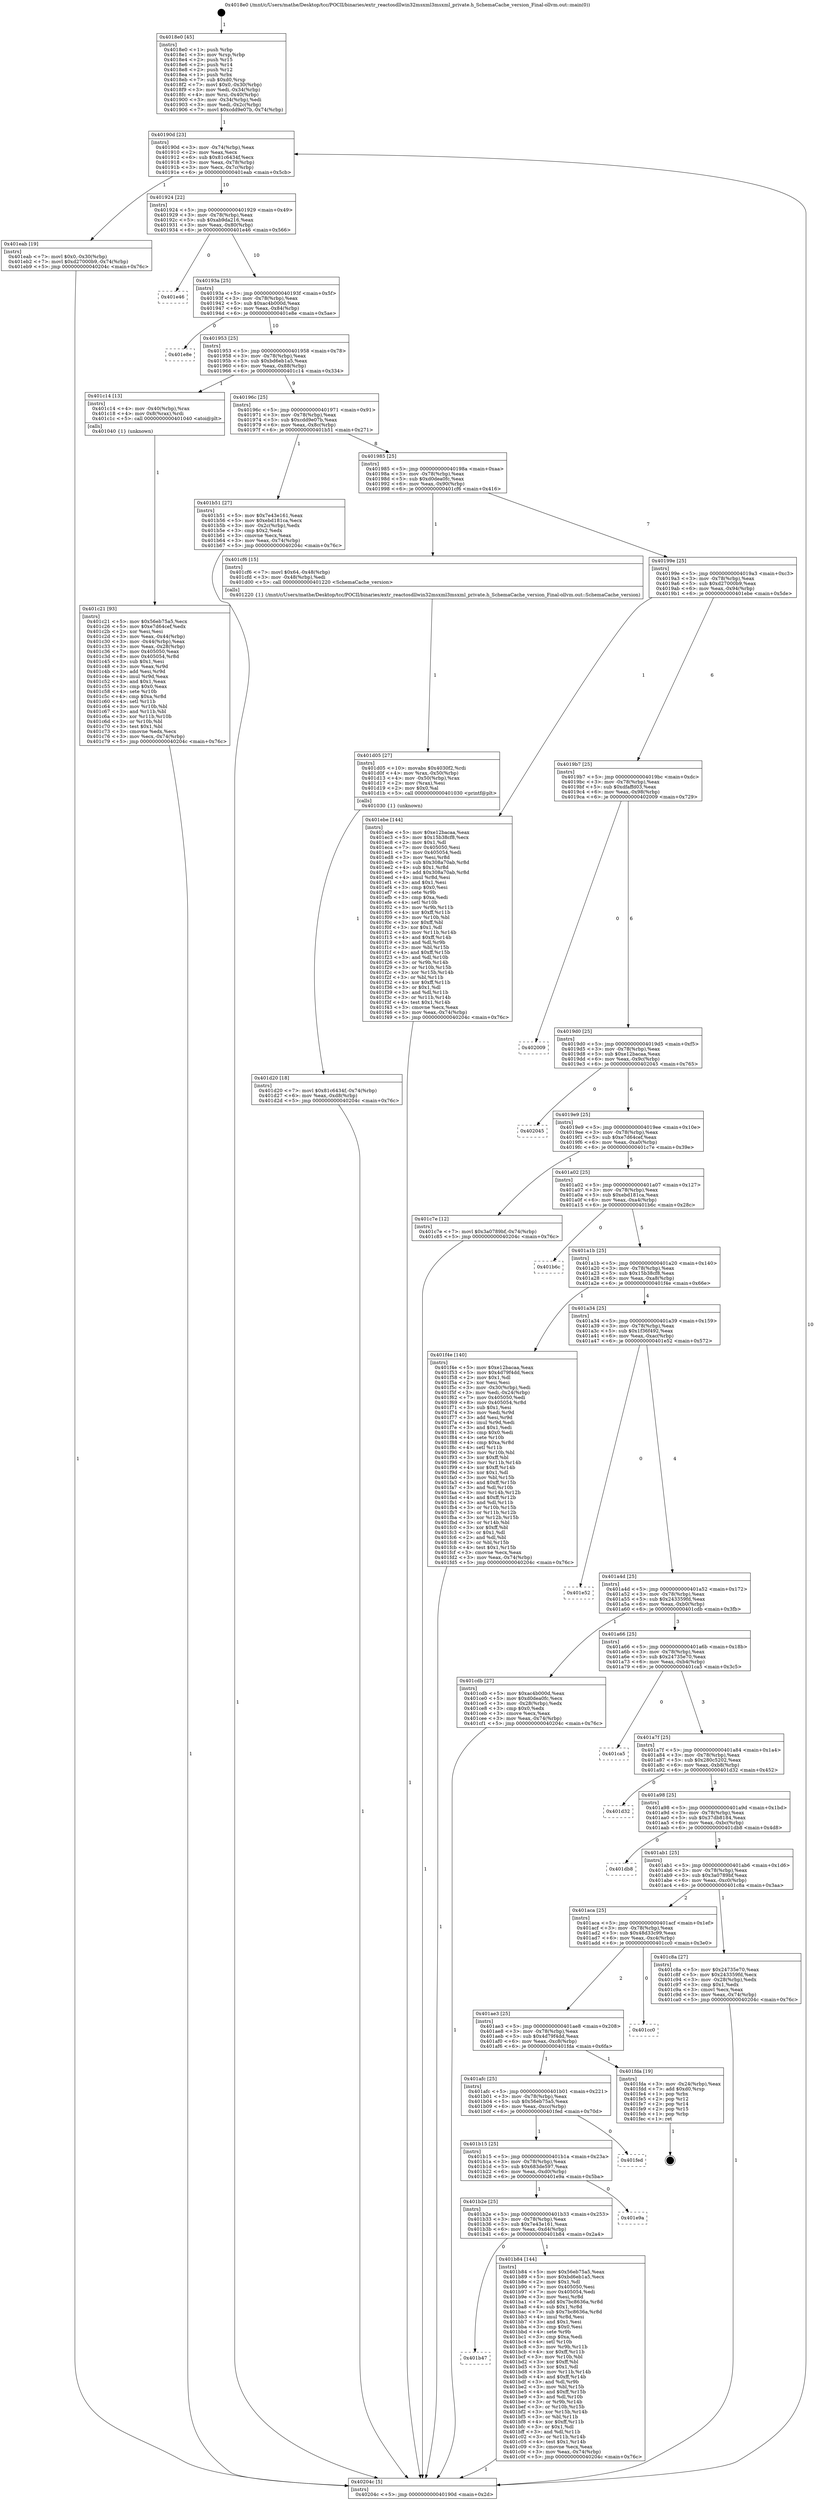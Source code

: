 digraph "0x4018e0" {
  label = "0x4018e0 (/mnt/c/Users/mathe/Desktop/tcc/POCII/binaries/extr_reactosdllwin32msxml3msxml_private.h_SchemaCache_version_Final-ollvm.out::main(0))"
  labelloc = "t"
  node[shape=record]

  Entry [label="",width=0.3,height=0.3,shape=circle,fillcolor=black,style=filled]
  "0x40190d" [label="{
     0x40190d [23]\l
     | [instrs]\l
     &nbsp;&nbsp;0x40190d \<+3\>: mov -0x74(%rbp),%eax\l
     &nbsp;&nbsp;0x401910 \<+2\>: mov %eax,%ecx\l
     &nbsp;&nbsp;0x401912 \<+6\>: sub $0x81c6434f,%ecx\l
     &nbsp;&nbsp;0x401918 \<+3\>: mov %eax,-0x78(%rbp)\l
     &nbsp;&nbsp;0x40191b \<+3\>: mov %ecx,-0x7c(%rbp)\l
     &nbsp;&nbsp;0x40191e \<+6\>: je 0000000000401eab \<main+0x5cb\>\l
  }"]
  "0x401eab" [label="{
     0x401eab [19]\l
     | [instrs]\l
     &nbsp;&nbsp;0x401eab \<+7\>: movl $0x0,-0x30(%rbp)\l
     &nbsp;&nbsp;0x401eb2 \<+7\>: movl $0xd27000b9,-0x74(%rbp)\l
     &nbsp;&nbsp;0x401eb9 \<+5\>: jmp 000000000040204c \<main+0x76c\>\l
  }"]
  "0x401924" [label="{
     0x401924 [22]\l
     | [instrs]\l
     &nbsp;&nbsp;0x401924 \<+5\>: jmp 0000000000401929 \<main+0x49\>\l
     &nbsp;&nbsp;0x401929 \<+3\>: mov -0x78(%rbp),%eax\l
     &nbsp;&nbsp;0x40192c \<+5\>: sub $0xab9da216,%eax\l
     &nbsp;&nbsp;0x401931 \<+3\>: mov %eax,-0x80(%rbp)\l
     &nbsp;&nbsp;0x401934 \<+6\>: je 0000000000401e46 \<main+0x566\>\l
  }"]
  Exit [label="",width=0.3,height=0.3,shape=circle,fillcolor=black,style=filled,peripheries=2]
  "0x401e46" [label="{
     0x401e46\l
  }", style=dashed]
  "0x40193a" [label="{
     0x40193a [25]\l
     | [instrs]\l
     &nbsp;&nbsp;0x40193a \<+5\>: jmp 000000000040193f \<main+0x5f\>\l
     &nbsp;&nbsp;0x40193f \<+3\>: mov -0x78(%rbp),%eax\l
     &nbsp;&nbsp;0x401942 \<+5\>: sub $0xac4b000d,%eax\l
     &nbsp;&nbsp;0x401947 \<+6\>: mov %eax,-0x84(%rbp)\l
     &nbsp;&nbsp;0x40194d \<+6\>: je 0000000000401e8e \<main+0x5ae\>\l
  }"]
  "0x401d20" [label="{
     0x401d20 [18]\l
     | [instrs]\l
     &nbsp;&nbsp;0x401d20 \<+7\>: movl $0x81c6434f,-0x74(%rbp)\l
     &nbsp;&nbsp;0x401d27 \<+6\>: mov %eax,-0xd8(%rbp)\l
     &nbsp;&nbsp;0x401d2d \<+5\>: jmp 000000000040204c \<main+0x76c\>\l
  }"]
  "0x401e8e" [label="{
     0x401e8e\l
  }", style=dashed]
  "0x401953" [label="{
     0x401953 [25]\l
     | [instrs]\l
     &nbsp;&nbsp;0x401953 \<+5\>: jmp 0000000000401958 \<main+0x78\>\l
     &nbsp;&nbsp;0x401958 \<+3\>: mov -0x78(%rbp),%eax\l
     &nbsp;&nbsp;0x40195b \<+5\>: sub $0xbd6eb1a5,%eax\l
     &nbsp;&nbsp;0x401960 \<+6\>: mov %eax,-0x88(%rbp)\l
     &nbsp;&nbsp;0x401966 \<+6\>: je 0000000000401c14 \<main+0x334\>\l
  }"]
  "0x401d05" [label="{
     0x401d05 [27]\l
     | [instrs]\l
     &nbsp;&nbsp;0x401d05 \<+10\>: movabs $0x4030f2,%rdi\l
     &nbsp;&nbsp;0x401d0f \<+4\>: mov %rax,-0x50(%rbp)\l
     &nbsp;&nbsp;0x401d13 \<+4\>: mov -0x50(%rbp),%rax\l
     &nbsp;&nbsp;0x401d17 \<+2\>: mov (%rax),%esi\l
     &nbsp;&nbsp;0x401d19 \<+2\>: mov $0x0,%al\l
     &nbsp;&nbsp;0x401d1b \<+5\>: call 0000000000401030 \<printf@plt\>\l
     | [calls]\l
     &nbsp;&nbsp;0x401030 \{1\} (unknown)\l
  }"]
  "0x401c14" [label="{
     0x401c14 [13]\l
     | [instrs]\l
     &nbsp;&nbsp;0x401c14 \<+4\>: mov -0x40(%rbp),%rax\l
     &nbsp;&nbsp;0x401c18 \<+4\>: mov 0x8(%rax),%rdi\l
     &nbsp;&nbsp;0x401c1c \<+5\>: call 0000000000401040 \<atoi@plt\>\l
     | [calls]\l
     &nbsp;&nbsp;0x401040 \{1\} (unknown)\l
  }"]
  "0x40196c" [label="{
     0x40196c [25]\l
     | [instrs]\l
     &nbsp;&nbsp;0x40196c \<+5\>: jmp 0000000000401971 \<main+0x91\>\l
     &nbsp;&nbsp;0x401971 \<+3\>: mov -0x78(%rbp),%eax\l
     &nbsp;&nbsp;0x401974 \<+5\>: sub $0xcdd9e07b,%eax\l
     &nbsp;&nbsp;0x401979 \<+6\>: mov %eax,-0x8c(%rbp)\l
     &nbsp;&nbsp;0x40197f \<+6\>: je 0000000000401b51 \<main+0x271\>\l
  }"]
  "0x401c21" [label="{
     0x401c21 [93]\l
     | [instrs]\l
     &nbsp;&nbsp;0x401c21 \<+5\>: mov $0x56eb75a5,%ecx\l
     &nbsp;&nbsp;0x401c26 \<+5\>: mov $0xe7d64cef,%edx\l
     &nbsp;&nbsp;0x401c2b \<+2\>: xor %esi,%esi\l
     &nbsp;&nbsp;0x401c2d \<+3\>: mov %eax,-0x44(%rbp)\l
     &nbsp;&nbsp;0x401c30 \<+3\>: mov -0x44(%rbp),%eax\l
     &nbsp;&nbsp;0x401c33 \<+3\>: mov %eax,-0x28(%rbp)\l
     &nbsp;&nbsp;0x401c36 \<+7\>: mov 0x405050,%eax\l
     &nbsp;&nbsp;0x401c3d \<+8\>: mov 0x405054,%r8d\l
     &nbsp;&nbsp;0x401c45 \<+3\>: sub $0x1,%esi\l
     &nbsp;&nbsp;0x401c48 \<+3\>: mov %eax,%r9d\l
     &nbsp;&nbsp;0x401c4b \<+3\>: add %esi,%r9d\l
     &nbsp;&nbsp;0x401c4e \<+4\>: imul %r9d,%eax\l
     &nbsp;&nbsp;0x401c52 \<+3\>: and $0x1,%eax\l
     &nbsp;&nbsp;0x401c55 \<+3\>: cmp $0x0,%eax\l
     &nbsp;&nbsp;0x401c58 \<+4\>: sete %r10b\l
     &nbsp;&nbsp;0x401c5c \<+4\>: cmp $0xa,%r8d\l
     &nbsp;&nbsp;0x401c60 \<+4\>: setl %r11b\l
     &nbsp;&nbsp;0x401c64 \<+3\>: mov %r10b,%bl\l
     &nbsp;&nbsp;0x401c67 \<+3\>: and %r11b,%bl\l
     &nbsp;&nbsp;0x401c6a \<+3\>: xor %r11b,%r10b\l
     &nbsp;&nbsp;0x401c6d \<+3\>: or %r10b,%bl\l
     &nbsp;&nbsp;0x401c70 \<+3\>: test $0x1,%bl\l
     &nbsp;&nbsp;0x401c73 \<+3\>: cmovne %edx,%ecx\l
     &nbsp;&nbsp;0x401c76 \<+3\>: mov %ecx,-0x74(%rbp)\l
     &nbsp;&nbsp;0x401c79 \<+5\>: jmp 000000000040204c \<main+0x76c\>\l
  }"]
  "0x401b51" [label="{
     0x401b51 [27]\l
     | [instrs]\l
     &nbsp;&nbsp;0x401b51 \<+5\>: mov $0x7e43e161,%eax\l
     &nbsp;&nbsp;0x401b56 \<+5\>: mov $0xebd181ca,%ecx\l
     &nbsp;&nbsp;0x401b5b \<+3\>: mov -0x2c(%rbp),%edx\l
     &nbsp;&nbsp;0x401b5e \<+3\>: cmp $0x2,%edx\l
     &nbsp;&nbsp;0x401b61 \<+3\>: cmovne %ecx,%eax\l
     &nbsp;&nbsp;0x401b64 \<+3\>: mov %eax,-0x74(%rbp)\l
     &nbsp;&nbsp;0x401b67 \<+5\>: jmp 000000000040204c \<main+0x76c\>\l
  }"]
  "0x401985" [label="{
     0x401985 [25]\l
     | [instrs]\l
     &nbsp;&nbsp;0x401985 \<+5\>: jmp 000000000040198a \<main+0xaa\>\l
     &nbsp;&nbsp;0x40198a \<+3\>: mov -0x78(%rbp),%eax\l
     &nbsp;&nbsp;0x40198d \<+5\>: sub $0xd0dea0fc,%eax\l
     &nbsp;&nbsp;0x401992 \<+6\>: mov %eax,-0x90(%rbp)\l
     &nbsp;&nbsp;0x401998 \<+6\>: je 0000000000401cf6 \<main+0x416\>\l
  }"]
  "0x40204c" [label="{
     0x40204c [5]\l
     | [instrs]\l
     &nbsp;&nbsp;0x40204c \<+5\>: jmp 000000000040190d \<main+0x2d\>\l
  }"]
  "0x4018e0" [label="{
     0x4018e0 [45]\l
     | [instrs]\l
     &nbsp;&nbsp;0x4018e0 \<+1\>: push %rbp\l
     &nbsp;&nbsp;0x4018e1 \<+3\>: mov %rsp,%rbp\l
     &nbsp;&nbsp;0x4018e4 \<+2\>: push %r15\l
     &nbsp;&nbsp;0x4018e6 \<+2\>: push %r14\l
     &nbsp;&nbsp;0x4018e8 \<+2\>: push %r12\l
     &nbsp;&nbsp;0x4018ea \<+1\>: push %rbx\l
     &nbsp;&nbsp;0x4018eb \<+7\>: sub $0xd0,%rsp\l
     &nbsp;&nbsp;0x4018f2 \<+7\>: movl $0x0,-0x30(%rbp)\l
     &nbsp;&nbsp;0x4018f9 \<+3\>: mov %edi,-0x34(%rbp)\l
     &nbsp;&nbsp;0x4018fc \<+4\>: mov %rsi,-0x40(%rbp)\l
     &nbsp;&nbsp;0x401900 \<+3\>: mov -0x34(%rbp),%edi\l
     &nbsp;&nbsp;0x401903 \<+3\>: mov %edi,-0x2c(%rbp)\l
     &nbsp;&nbsp;0x401906 \<+7\>: movl $0xcdd9e07b,-0x74(%rbp)\l
  }"]
  "0x401b47" [label="{
     0x401b47\l
  }", style=dashed]
  "0x401cf6" [label="{
     0x401cf6 [15]\l
     | [instrs]\l
     &nbsp;&nbsp;0x401cf6 \<+7\>: movl $0x64,-0x48(%rbp)\l
     &nbsp;&nbsp;0x401cfd \<+3\>: mov -0x48(%rbp),%edi\l
     &nbsp;&nbsp;0x401d00 \<+5\>: call 0000000000401220 \<SchemaCache_version\>\l
     | [calls]\l
     &nbsp;&nbsp;0x401220 \{1\} (/mnt/c/Users/mathe/Desktop/tcc/POCII/binaries/extr_reactosdllwin32msxml3msxml_private.h_SchemaCache_version_Final-ollvm.out::SchemaCache_version)\l
  }"]
  "0x40199e" [label="{
     0x40199e [25]\l
     | [instrs]\l
     &nbsp;&nbsp;0x40199e \<+5\>: jmp 00000000004019a3 \<main+0xc3\>\l
     &nbsp;&nbsp;0x4019a3 \<+3\>: mov -0x78(%rbp),%eax\l
     &nbsp;&nbsp;0x4019a6 \<+5\>: sub $0xd27000b9,%eax\l
     &nbsp;&nbsp;0x4019ab \<+6\>: mov %eax,-0x94(%rbp)\l
     &nbsp;&nbsp;0x4019b1 \<+6\>: je 0000000000401ebe \<main+0x5de\>\l
  }"]
  "0x401b84" [label="{
     0x401b84 [144]\l
     | [instrs]\l
     &nbsp;&nbsp;0x401b84 \<+5\>: mov $0x56eb75a5,%eax\l
     &nbsp;&nbsp;0x401b89 \<+5\>: mov $0xbd6eb1a5,%ecx\l
     &nbsp;&nbsp;0x401b8e \<+2\>: mov $0x1,%dl\l
     &nbsp;&nbsp;0x401b90 \<+7\>: mov 0x405050,%esi\l
     &nbsp;&nbsp;0x401b97 \<+7\>: mov 0x405054,%edi\l
     &nbsp;&nbsp;0x401b9e \<+3\>: mov %esi,%r8d\l
     &nbsp;&nbsp;0x401ba1 \<+7\>: add $0x7bc8636a,%r8d\l
     &nbsp;&nbsp;0x401ba8 \<+4\>: sub $0x1,%r8d\l
     &nbsp;&nbsp;0x401bac \<+7\>: sub $0x7bc8636a,%r8d\l
     &nbsp;&nbsp;0x401bb3 \<+4\>: imul %r8d,%esi\l
     &nbsp;&nbsp;0x401bb7 \<+3\>: and $0x1,%esi\l
     &nbsp;&nbsp;0x401bba \<+3\>: cmp $0x0,%esi\l
     &nbsp;&nbsp;0x401bbd \<+4\>: sete %r9b\l
     &nbsp;&nbsp;0x401bc1 \<+3\>: cmp $0xa,%edi\l
     &nbsp;&nbsp;0x401bc4 \<+4\>: setl %r10b\l
     &nbsp;&nbsp;0x401bc8 \<+3\>: mov %r9b,%r11b\l
     &nbsp;&nbsp;0x401bcb \<+4\>: xor $0xff,%r11b\l
     &nbsp;&nbsp;0x401bcf \<+3\>: mov %r10b,%bl\l
     &nbsp;&nbsp;0x401bd2 \<+3\>: xor $0xff,%bl\l
     &nbsp;&nbsp;0x401bd5 \<+3\>: xor $0x1,%dl\l
     &nbsp;&nbsp;0x401bd8 \<+3\>: mov %r11b,%r14b\l
     &nbsp;&nbsp;0x401bdb \<+4\>: and $0xff,%r14b\l
     &nbsp;&nbsp;0x401bdf \<+3\>: and %dl,%r9b\l
     &nbsp;&nbsp;0x401be2 \<+3\>: mov %bl,%r15b\l
     &nbsp;&nbsp;0x401be5 \<+4\>: and $0xff,%r15b\l
     &nbsp;&nbsp;0x401be9 \<+3\>: and %dl,%r10b\l
     &nbsp;&nbsp;0x401bec \<+3\>: or %r9b,%r14b\l
     &nbsp;&nbsp;0x401bef \<+3\>: or %r10b,%r15b\l
     &nbsp;&nbsp;0x401bf2 \<+3\>: xor %r15b,%r14b\l
     &nbsp;&nbsp;0x401bf5 \<+3\>: or %bl,%r11b\l
     &nbsp;&nbsp;0x401bf8 \<+4\>: xor $0xff,%r11b\l
     &nbsp;&nbsp;0x401bfc \<+3\>: or $0x1,%dl\l
     &nbsp;&nbsp;0x401bff \<+3\>: and %dl,%r11b\l
     &nbsp;&nbsp;0x401c02 \<+3\>: or %r11b,%r14b\l
     &nbsp;&nbsp;0x401c05 \<+4\>: test $0x1,%r14b\l
     &nbsp;&nbsp;0x401c09 \<+3\>: cmovne %ecx,%eax\l
     &nbsp;&nbsp;0x401c0c \<+3\>: mov %eax,-0x74(%rbp)\l
     &nbsp;&nbsp;0x401c0f \<+5\>: jmp 000000000040204c \<main+0x76c\>\l
  }"]
  "0x401ebe" [label="{
     0x401ebe [144]\l
     | [instrs]\l
     &nbsp;&nbsp;0x401ebe \<+5\>: mov $0xe12bacaa,%eax\l
     &nbsp;&nbsp;0x401ec3 \<+5\>: mov $0x15b38cf8,%ecx\l
     &nbsp;&nbsp;0x401ec8 \<+2\>: mov $0x1,%dl\l
     &nbsp;&nbsp;0x401eca \<+7\>: mov 0x405050,%esi\l
     &nbsp;&nbsp;0x401ed1 \<+7\>: mov 0x405054,%edi\l
     &nbsp;&nbsp;0x401ed8 \<+3\>: mov %esi,%r8d\l
     &nbsp;&nbsp;0x401edb \<+7\>: sub $0x308a70ab,%r8d\l
     &nbsp;&nbsp;0x401ee2 \<+4\>: sub $0x1,%r8d\l
     &nbsp;&nbsp;0x401ee6 \<+7\>: add $0x308a70ab,%r8d\l
     &nbsp;&nbsp;0x401eed \<+4\>: imul %r8d,%esi\l
     &nbsp;&nbsp;0x401ef1 \<+3\>: and $0x1,%esi\l
     &nbsp;&nbsp;0x401ef4 \<+3\>: cmp $0x0,%esi\l
     &nbsp;&nbsp;0x401ef7 \<+4\>: sete %r9b\l
     &nbsp;&nbsp;0x401efb \<+3\>: cmp $0xa,%edi\l
     &nbsp;&nbsp;0x401efe \<+4\>: setl %r10b\l
     &nbsp;&nbsp;0x401f02 \<+3\>: mov %r9b,%r11b\l
     &nbsp;&nbsp;0x401f05 \<+4\>: xor $0xff,%r11b\l
     &nbsp;&nbsp;0x401f09 \<+3\>: mov %r10b,%bl\l
     &nbsp;&nbsp;0x401f0c \<+3\>: xor $0xff,%bl\l
     &nbsp;&nbsp;0x401f0f \<+3\>: xor $0x1,%dl\l
     &nbsp;&nbsp;0x401f12 \<+3\>: mov %r11b,%r14b\l
     &nbsp;&nbsp;0x401f15 \<+4\>: and $0xff,%r14b\l
     &nbsp;&nbsp;0x401f19 \<+3\>: and %dl,%r9b\l
     &nbsp;&nbsp;0x401f1c \<+3\>: mov %bl,%r15b\l
     &nbsp;&nbsp;0x401f1f \<+4\>: and $0xff,%r15b\l
     &nbsp;&nbsp;0x401f23 \<+3\>: and %dl,%r10b\l
     &nbsp;&nbsp;0x401f26 \<+3\>: or %r9b,%r14b\l
     &nbsp;&nbsp;0x401f29 \<+3\>: or %r10b,%r15b\l
     &nbsp;&nbsp;0x401f2c \<+3\>: xor %r15b,%r14b\l
     &nbsp;&nbsp;0x401f2f \<+3\>: or %bl,%r11b\l
     &nbsp;&nbsp;0x401f32 \<+4\>: xor $0xff,%r11b\l
     &nbsp;&nbsp;0x401f36 \<+3\>: or $0x1,%dl\l
     &nbsp;&nbsp;0x401f39 \<+3\>: and %dl,%r11b\l
     &nbsp;&nbsp;0x401f3c \<+3\>: or %r11b,%r14b\l
     &nbsp;&nbsp;0x401f3f \<+4\>: test $0x1,%r14b\l
     &nbsp;&nbsp;0x401f43 \<+3\>: cmovne %ecx,%eax\l
     &nbsp;&nbsp;0x401f46 \<+3\>: mov %eax,-0x74(%rbp)\l
     &nbsp;&nbsp;0x401f49 \<+5\>: jmp 000000000040204c \<main+0x76c\>\l
  }"]
  "0x4019b7" [label="{
     0x4019b7 [25]\l
     | [instrs]\l
     &nbsp;&nbsp;0x4019b7 \<+5\>: jmp 00000000004019bc \<main+0xdc\>\l
     &nbsp;&nbsp;0x4019bc \<+3\>: mov -0x78(%rbp),%eax\l
     &nbsp;&nbsp;0x4019bf \<+5\>: sub $0xdfaffd03,%eax\l
     &nbsp;&nbsp;0x4019c4 \<+6\>: mov %eax,-0x98(%rbp)\l
     &nbsp;&nbsp;0x4019ca \<+6\>: je 0000000000402009 \<main+0x729\>\l
  }"]
  "0x401b2e" [label="{
     0x401b2e [25]\l
     | [instrs]\l
     &nbsp;&nbsp;0x401b2e \<+5\>: jmp 0000000000401b33 \<main+0x253\>\l
     &nbsp;&nbsp;0x401b33 \<+3\>: mov -0x78(%rbp),%eax\l
     &nbsp;&nbsp;0x401b36 \<+5\>: sub $0x7e43e161,%eax\l
     &nbsp;&nbsp;0x401b3b \<+6\>: mov %eax,-0xd4(%rbp)\l
     &nbsp;&nbsp;0x401b41 \<+6\>: je 0000000000401b84 \<main+0x2a4\>\l
  }"]
  "0x402009" [label="{
     0x402009\l
  }", style=dashed]
  "0x4019d0" [label="{
     0x4019d0 [25]\l
     | [instrs]\l
     &nbsp;&nbsp;0x4019d0 \<+5\>: jmp 00000000004019d5 \<main+0xf5\>\l
     &nbsp;&nbsp;0x4019d5 \<+3\>: mov -0x78(%rbp),%eax\l
     &nbsp;&nbsp;0x4019d8 \<+5\>: sub $0xe12bacaa,%eax\l
     &nbsp;&nbsp;0x4019dd \<+6\>: mov %eax,-0x9c(%rbp)\l
     &nbsp;&nbsp;0x4019e3 \<+6\>: je 0000000000402045 \<main+0x765\>\l
  }"]
  "0x401e9a" [label="{
     0x401e9a\l
  }", style=dashed]
  "0x402045" [label="{
     0x402045\l
  }", style=dashed]
  "0x4019e9" [label="{
     0x4019e9 [25]\l
     | [instrs]\l
     &nbsp;&nbsp;0x4019e9 \<+5\>: jmp 00000000004019ee \<main+0x10e\>\l
     &nbsp;&nbsp;0x4019ee \<+3\>: mov -0x78(%rbp),%eax\l
     &nbsp;&nbsp;0x4019f1 \<+5\>: sub $0xe7d64cef,%eax\l
     &nbsp;&nbsp;0x4019f6 \<+6\>: mov %eax,-0xa0(%rbp)\l
     &nbsp;&nbsp;0x4019fc \<+6\>: je 0000000000401c7e \<main+0x39e\>\l
  }"]
  "0x401b15" [label="{
     0x401b15 [25]\l
     | [instrs]\l
     &nbsp;&nbsp;0x401b15 \<+5\>: jmp 0000000000401b1a \<main+0x23a\>\l
     &nbsp;&nbsp;0x401b1a \<+3\>: mov -0x78(%rbp),%eax\l
     &nbsp;&nbsp;0x401b1d \<+5\>: sub $0x683de597,%eax\l
     &nbsp;&nbsp;0x401b22 \<+6\>: mov %eax,-0xd0(%rbp)\l
     &nbsp;&nbsp;0x401b28 \<+6\>: je 0000000000401e9a \<main+0x5ba\>\l
  }"]
  "0x401c7e" [label="{
     0x401c7e [12]\l
     | [instrs]\l
     &nbsp;&nbsp;0x401c7e \<+7\>: movl $0x3a0789bf,-0x74(%rbp)\l
     &nbsp;&nbsp;0x401c85 \<+5\>: jmp 000000000040204c \<main+0x76c\>\l
  }"]
  "0x401a02" [label="{
     0x401a02 [25]\l
     | [instrs]\l
     &nbsp;&nbsp;0x401a02 \<+5\>: jmp 0000000000401a07 \<main+0x127\>\l
     &nbsp;&nbsp;0x401a07 \<+3\>: mov -0x78(%rbp),%eax\l
     &nbsp;&nbsp;0x401a0a \<+5\>: sub $0xebd181ca,%eax\l
     &nbsp;&nbsp;0x401a0f \<+6\>: mov %eax,-0xa4(%rbp)\l
     &nbsp;&nbsp;0x401a15 \<+6\>: je 0000000000401b6c \<main+0x28c\>\l
  }"]
  "0x401fed" [label="{
     0x401fed\l
  }", style=dashed]
  "0x401b6c" [label="{
     0x401b6c\l
  }", style=dashed]
  "0x401a1b" [label="{
     0x401a1b [25]\l
     | [instrs]\l
     &nbsp;&nbsp;0x401a1b \<+5\>: jmp 0000000000401a20 \<main+0x140\>\l
     &nbsp;&nbsp;0x401a20 \<+3\>: mov -0x78(%rbp),%eax\l
     &nbsp;&nbsp;0x401a23 \<+5\>: sub $0x15b38cf8,%eax\l
     &nbsp;&nbsp;0x401a28 \<+6\>: mov %eax,-0xa8(%rbp)\l
     &nbsp;&nbsp;0x401a2e \<+6\>: je 0000000000401f4e \<main+0x66e\>\l
  }"]
  "0x401afc" [label="{
     0x401afc [25]\l
     | [instrs]\l
     &nbsp;&nbsp;0x401afc \<+5\>: jmp 0000000000401b01 \<main+0x221\>\l
     &nbsp;&nbsp;0x401b01 \<+3\>: mov -0x78(%rbp),%eax\l
     &nbsp;&nbsp;0x401b04 \<+5\>: sub $0x56eb75a5,%eax\l
     &nbsp;&nbsp;0x401b09 \<+6\>: mov %eax,-0xcc(%rbp)\l
     &nbsp;&nbsp;0x401b0f \<+6\>: je 0000000000401fed \<main+0x70d\>\l
  }"]
  "0x401f4e" [label="{
     0x401f4e [140]\l
     | [instrs]\l
     &nbsp;&nbsp;0x401f4e \<+5\>: mov $0xe12bacaa,%eax\l
     &nbsp;&nbsp;0x401f53 \<+5\>: mov $0x4d79f4dd,%ecx\l
     &nbsp;&nbsp;0x401f58 \<+2\>: mov $0x1,%dl\l
     &nbsp;&nbsp;0x401f5a \<+2\>: xor %esi,%esi\l
     &nbsp;&nbsp;0x401f5c \<+3\>: mov -0x30(%rbp),%edi\l
     &nbsp;&nbsp;0x401f5f \<+3\>: mov %edi,-0x24(%rbp)\l
     &nbsp;&nbsp;0x401f62 \<+7\>: mov 0x405050,%edi\l
     &nbsp;&nbsp;0x401f69 \<+8\>: mov 0x405054,%r8d\l
     &nbsp;&nbsp;0x401f71 \<+3\>: sub $0x1,%esi\l
     &nbsp;&nbsp;0x401f74 \<+3\>: mov %edi,%r9d\l
     &nbsp;&nbsp;0x401f77 \<+3\>: add %esi,%r9d\l
     &nbsp;&nbsp;0x401f7a \<+4\>: imul %r9d,%edi\l
     &nbsp;&nbsp;0x401f7e \<+3\>: and $0x1,%edi\l
     &nbsp;&nbsp;0x401f81 \<+3\>: cmp $0x0,%edi\l
     &nbsp;&nbsp;0x401f84 \<+4\>: sete %r10b\l
     &nbsp;&nbsp;0x401f88 \<+4\>: cmp $0xa,%r8d\l
     &nbsp;&nbsp;0x401f8c \<+4\>: setl %r11b\l
     &nbsp;&nbsp;0x401f90 \<+3\>: mov %r10b,%bl\l
     &nbsp;&nbsp;0x401f93 \<+3\>: xor $0xff,%bl\l
     &nbsp;&nbsp;0x401f96 \<+3\>: mov %r11b,%r14b\l
     &nbsp;&nbsp;0x401f99 \<+4\>: xor $0xff,%r14b\l
     &nbsp;&nbsp;0x401f9d \<+3\>: xor $0x1,%dl\l
     &nbsp;&nbsp;0x401fa0 \<+3\>: mov %bl,%r15b\l
     &nbsp;&nbsp;0x401fa3 \<+4\>: and $0xff,%r15b\l
     &nbsp;&nbsp;0x401fa7 \<+3\>: and %dl,%r10b\l
     &nbsp;&nbsp;0x401faa \<+3\>: mov %r14b,%r12b\l
     &nbsp;&nbsp;0x401fad \<+4\>: and $0xff,%r12b\l
     &nbsp;&nbsp;0x401fb1 \<+3\>: and %dl,%r11b\l
     &nbsp;&nbsp;0x401fb4 \<+3\>: or %r10b,%r15b\l
     &nbsp;&nbsp;0x401fb7 \<+3\>: or %r11b,%r12b\l
     &nbsp;&nbsp;0x401fba \<+3\>: xor %r12b,%r15b\l
     &nbsp;&nbsp;0x401fbd \<+3\>: or %r14b,%bl\l
     &nbsp;&nbsp;0x401fc0 \<+3\>: xor $0xff,%bl\l
     &nbsp;&nbsp;0x401fc3 \<+3\>: or $0x1,%dl\l
     &nbsp;&nbsp;0x401fc6 \<+2\>: and %dl,%bl\l
     &nbsp;&nbsp;0x401fc8 \<+3\>: or %bl,%r15b\l
     &nbsp;&nbsp;0x401fcb \<+4\>: test $0x1,%r15b\l
     &nbsp;&nbsp;0x401fcf \<+3\>: cmovne %ecx,%eax\l
     &nbsp;&nbsp;0x401fd2 \<+3\>: mov %eax,-0x74(%rbp)\l
     &nbsp;&nbsp;0x401fd5 \<+5\>: jmp 000000000040204c \<main+0x76c\>\l
  }"]
  "0x401a34" [label="{
     0x401a34 [25]\l
     | [instrs]\l
     &nbsp;&nbsp;0x401a34 \<+5\>: jmp 0000000000401a39 \<main+0x159\>\l
     &nbsp;&nbsp;0x401a39 \<+3\>: mov -0x78(%rbp),%eax\l
     &nbsp;&nbsp;0x401a3c \<+5\>: sub $0x1f36f492,%eax\l
     &nbsp;&nbsp;0x401a41 \<+6\>: mov %eax,-0xac(%rbp)\l
     &nbsp;&nbsp;0x401a47 \<+6\>: je 0000000000401e52 \<main+0x572\>\l
  }"]
  "0x401fda" [label="{
     0x401fda [19]\l
     | [instrs]\l
     &nbsp;&nbsp;0x401fda \<+3\>: mov -0x24(%rbp),%eax\l
     &nbsp;&nbsp;0x401fdd \<+7\>: add $0xd0,%rsp\l
     &nbsp;&nbsp;0x401fe4 \<+1\>: pop %rbx\l
     &nbsp;&nbsp;0x401fe5 \<+2\>: pop %r12\l
     &nbsp;&nbsp;0x401fe7 \<+2\>: pop %r14\l
     &nbsp;&nbsp;0x401fe9 \<+2\>: pop %r15\l
     &nbsp;&nbsp;0x401feb \<+1\>: pop %rbp\l
     &nbsp;&nbsp;0x401fec \<+1\>: ret\l
  }"]
  "0x401e52" [label="{
     0x401e52\l
  }", style=dashed]
  "0x401a4d" [label="{
     0x401a4d [25]\l
     | [instrs]\l
     &nbsp;&nbsp;0x401a4d \<+5\>: jmp 0000000000401a52 \<main+0x172\>\l
     &nbsp;&nbsp;0x401a52 \<+3\>: mov -0x78(%rbp),%eax\l
     &nbsp;&nbsp;0x401a55 \<+5\>: sub $0x243359fd,%eax\l
     &nbsp;&nbsp;0x401a5a \<+6\>: mov %eax,-0xb0(%rbp)\l
     &nbsp;&nbsp;0x401a60 \<+6\>: je 0000000000401cdb \<main+0x3fb\>\l
  }"]
  "0x401ae3" [label="{
     0x401ae3 [25]\l
     | [instrs]\l
     &nbsp;&nbsp;0x401ae3 \<+5\>: jmp 0000000000401ae8 \<main+0x208\>\l
     &nbsp;&nbsp;0x401ae8 \<+3\>: mov -0x78(%rbp),%eax\l
     &nbsp;&nbsp;0x401aeb \<+5\>: sub $0x4d79f4dd,%eax\l
     &nbsp;&nbsp;0x401af0 \<+6\>: mov %eax,-0xc8(%rbp)\l
     &nbsp;&nbsp;0x401af6 \<+6\>: je 0000000000401fda \<main+0x6fa\>\l
  }"]
  "0x401cdb" [label="{
     0x401cdb [27]\l
     | [instrs]\l
     &nbsp;&nbsp;0x401cdb \<+5\>: mov $0xac4b000d,%eax\l
     &nbsp;&nbsp;0x401ce0 \<+5\>: mov $0xd0dea0fc,%ecx\l
     &nbsp;&nbsp;0x401ce5 \<+3\>: mov -0x28(%rbp),%edx\l
     &nbsp;&nbsp;0x401ce8 \<+3\>: cmp $0x0,%edx\l
     &nbsp;&nbsp;0x401ceb \<+3\>: cmove %ecx,%eax\l
     &nbsp;&nbsp;0x401cee \<+3\>: mov %eax,-0x74(%rbp)\l
     &nbsp;&nbsp;0x401cf1 \<+5\>: jmp 000000000040204c \<main+0x76c\>\l
  }"]
  "0x401a66" [label="{
     0x401a66 [25]\l
     | [instrs]\l
     &nbsp;&nbsp;0x401a66 \<+5\>: jmp 0000000000401a6b \<main+0x18b\>\l
     &nbsp;&nbsp;0x401a6b \<+3\>: mov -0x78(%rbp),%eax\l
     &nbsp;&nbsp;0x401a6e \<+5\>: sub $0x24735e70,%eax\l
     &nbsp;&nbsp;0x401a73 \<+6\>: mov %eax,-0xb4(%rbp)\l
     &nbsp;&nbsp;0x401a79 \<+6\>: je 0000000000401ca5 \<main+0x3c5\>\l
  }"]
  "0x401cc0" [label="{
     0x401cc0\l
  }", style=dashed]
  "0x401ca5" [label="{
     0x401ca5\l
  }", style=dashed]
  "0x401a7f" [label="{
     0x401a7f [25]\l
     | [instrs]\l
     &nbsp;&nbsp;0x401a7f \<+5\>: jmp 0000000000401a84 \<main+0x1a4\>\l
     &nbsp;&nbsp;0x401a84 \<+3\>: mov -0x78(%rbp),%eax\l
     &nbsp;&nbsp;0x401a87 \<+5\>: sub $0x280c5202,%eax\l
     &nbsp;&nbsp;0x401a8c \<+6\>: mov %eax,-0xb8(%rbp)\l
     &nbsp;&nbsp;0x401a92 \<+6\>: je 0000000000401d32 \<main+0x452\>\l
  }"]
  "0x401aca" [label="{
     0x401aca [25]\l
     | [instrs]\l
     &nbsp;&nbsp;0x401aca \<+5\>: jmp 0000000000401acf \<main+0x1ef\>\l
     &nbsp;&nbsp;0x401acf \<+3\>: mov -0x78(%rbp),%eax\l
     &nbsp;&nbsp;0x401ad2 \<+5\>: sub $0x48d33c99,%eax\l
     &nbsp;&nbsp;0x401ad7 \<+6\>: mov %eax,-0xc4(%rbp)\l
     &nbsp;&nbsp;0x401add \<+6\>: je 0000000000401cc0 \<main+0x3e0\>\l
  }"]
  "0x401d32" [label="{
     0x401d32\l
  }", style=dashed]
  "0x401a98" [label="{
     0x401a98 [25]\l
     | [instrs]\l
     &nbsp;&nbsp;0x401a98 \<+5\>: jmp 0000000000401a9d \<main+0x1bd\>\l
     &nbsp;&nbsp;0x401a9d \<+3\>: mov -0x78(%rbp),%eax\l
     &nbsp;&nbsp;0x401aa0 \<+5\>: sub $0x37db8184,%eax\l
     &nbsp;&nbsp;0x401aa5 \<+6\>: mov %eax,-0xbc(%rbp)\l
     &nbsp;&nbsp;0x401aab \<+6\>: je 0000000000401db8 \<main+0x4d8\>\l
  }"]
  "0x401c8a" [label="{
     0x401c8a [27]\l
     | [instrs]\l
     &nbsp;&nbsp;0x401c8a \<+5\>: mov $0x24735e70,%eax\l
     &nbsp;&nbsp;0x401c8f \<+5\>: mov $0x243359fd,%ecx\l
     &nbsp;&nbsp;0x401c94 \<+3\>: mov -0x28(%rbp),%edx\l
     &nbsp;&nbsp;0x401c97 \<+3\>: cmp $0x1,%edx\l
     &nbsp;&nbsp;0x401c9a \<+3\>: cmovl %ecx,%eax\l
     &nbsp;&nbsp;0x401c9d \<+3\>: mov %eax,-0x74(%rbp)\l
     &nbsp;&nbsp;0x401ca0 \<+5\>: jmp 000000000040204c \<main+0x76c\>\l
  }"]
  "0x401db8" [label="{
     0x401db8\l
  }", style=dashed]
  "0x401ab1" [label="{
     0x401ab1 [25]\l
     | [instrs]\l
     &nbsp;&nbsp;0x401ab1 \<+5\>: jmp 0000000000401ab6 \<main+0x1d6\>\l
     &nbsp;&nbsp;0x401ab6 \<+3\>: mov -0x78(%rbp),%eax\l
     &nbsp;&nbsp;0x401ab9 \<+5\>: sub $0x3a0789bf,%eax\l
     &nbsp;&nbsp;0x401abe \<+6\>: mov %eax,-0xc0(%rbp)\l
     &nbsp;&nbsp;0x401ac4 \<+6\>: je 0000000000401c8a \<main+0x3aa\>\l
  }"]
  Entry -> "0x4018e0" [label=" 1"]
  "0x40190d" -> "0x401eab" [label=" 1"]
  "0x40190d" -> "0x401924" [label=" 10"]
  "0x401fda" -> Exit [label=" 1"]
  "0x401924" -> "0x401e46" [label=" 0"]
  "0x401924" -> "0x40193a" [label=" 10"]
  "0x401f4e" -> "0x40204c" [label=" 1"]
  "0x40193a" -> "0x401e8e" [label=" 0"]
  "0x40193a" -> "0x401953" [label=" 10"]
  "0x401ebe" -> "0x40204c" [label=" 1"]
  "0x401953" -> "0x401c14" [label=" 1"]
  "0x401953" -> "0x40196c" [label=" 9"]
  "0x401eab" -> "0x40204c" [label=" 1"]
  "0x40196c" -> "0x401b51" [label=" 1"]
  "0x40196c" -> "0x401985" [label=" 8"]
  "0x401b51" -> "0x40204c" [label=" 1"]
  "0x4018e0" -> "0x40190d" [label=" 1"]
  "0x40204c" -> "0x40190d" [label=" 10"]
  "0x401d20" -> "0x40204c" [label=" 1"]
  "0x401985" -> "0x401cf6" [label=" 1"]
  "0x401985" -> "0x40199e" [label=" 7"]
  "0x401d05" -> "0x401d20" [label=" 1"]
  "0x40199e" -> "0x401ebe" [label=" 1"]
  "0x40199e" -> "0x4019b7" [label=" 6"]
  "0x401cf6" -> "0x401d05" [label=" 1"]
  "0x4019b7" -> "0x402009" [label=" 0"]
  "0x4019b7" -> "0x4019d0" [label=" 6"]
  "0x401c8a" -> "0x40204c" [label=" 1"]
  "0x4019d0" -> "0x402045" [label=" 0"]
  "0x4019d0" -> "0x4019e9" [label=" 6"]
  "0x401c7e" -> "0x40204c" [label=" 1"]
  "0x4019e9" -> "0x401c7e" [label=" 1"]
  "0x4019e9" -> "0x401a02" [label=" 5"]
  "0x401c14" -> "0x401c21" [label=" 1"]
  "0x401a02" -> "0x401b6c" [label=" 0"]
  "0x401a02" -> "0x401a1b" [label=" 5"]
  "0x401b84" -> "0x40204c" [label=" 1"]
  "0x401a1b" -> "0x401f4e" [label=" 1"]
  "0x401a1b" -> "0x401a34" [label=" 4"]
  "0x401b2e" -> "0x401b84" [label=" 1"]
  "0x401a34" -> "0x401e52" [label=" 0"]
  "0x401a34" -> "0x401a4d" [label=" 4"]
  "0x401cdb" -> "0x40204c" [label=" 1"]
  "0x401a4d" -> "0x401cdb" [label=" 1"]
  "0x401a4d" -> "0x401a66" [label=" 3"]
  "0x401b15" -> "0x401e9a" [label=" 0"]
  "0x401a66" -> "0x401ca5" [label=" 0"]
  "0x401a66" -> "0x401a7f" [label=" 3"]
  "0x401c21" -> "0x40204c" [label=" 1"]
  "0x401a7f" -> "0x401d32" [label=" 0"]
  "0x401a7f" -> "0x401a98" [label=" 3"]
  "0x401afc" -> "0x401fed" [label=" 0"]
  "0x401a98" -> "0x401db8" [label=" 0"]
  "0x401a98" -> "0x401ab1" [label=" 3"]
  "0x401b2e" -> "0x401b47" [label=" 0"]
  "0x401ab1" -> "0x401c8a" [label=" 1"]
  "0x401ab1" -> "0x401aca" [label=" 2"]
  "0x401afc" -> "0x401b15" [label=" 1"]
  "0x401aca" -> "0x401cc0" [label=" 0"]
  "0x401aca" -> "0x401ae3" [label=" 2"]
  "0x401b15" -> "0x401b2e" [label=" 1"]
  "0x401ae3" -> "0x401fda" [label=" 1"]
  "0x401ae3" -> "0x401afc" [label=" 1"]
}
